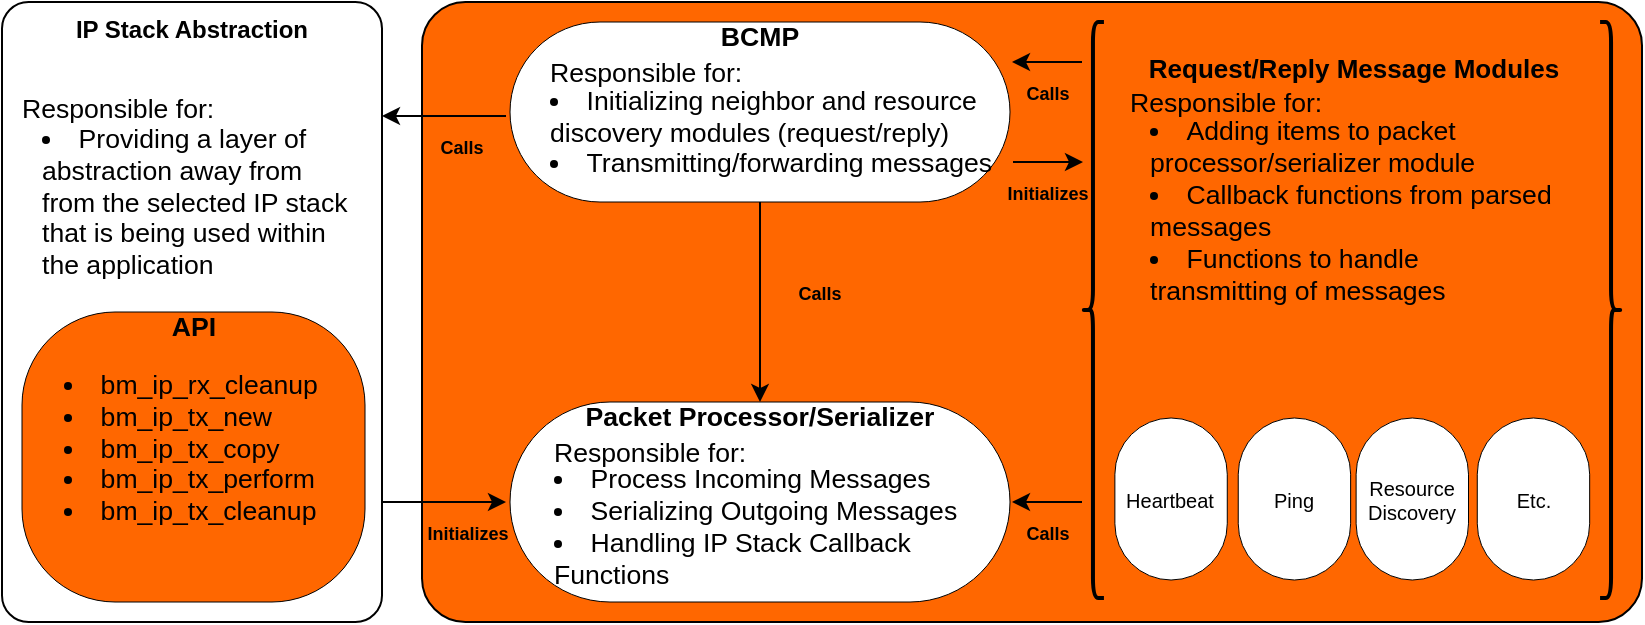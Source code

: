 <mxfile version="24.7.17">
  <diagram name="Page-1" id="HMv95JZd37HtdOTtruG_">
    <mxGraphModel dx="708" dy="454" grid="1" gridSize="10" guides="1" tooltips="1" connect="1" arrows="1" fold="1" page="1" pageScale="1" pageWidth="850" pageHeight="1100" math="0" shadow="0">
      <root>
        <mxCell id="0" />
        <mxCell id="1" parent="0" />
        <mxCell id="TYPSVwXlaEJTnAn6_-3O-5" value="&lt;b&gt;IP Stack Abstraction&lt;/b&gt;" style="rounded=1;whiteSpace=wrap;html=1;fillColor=#FFFFFF;strokeColor=#000000;arcSize=7;verticalAlign=top;fontColor=#000000;" vertex="1" parent="1">
          <mxGeometry x="16" y="420" width="190" height="310" as="geometry" />
        </mxCell>
        <mxCell id="gICdmpGwAMncEI22UhPr-41" value="" style="rounded=1;whiteSpace=wrap;html=1;fillColor=#FF6700;strokeColor=#000000;arcSize=7;" parent="1" vertex="1">
          <mxGeometry x="226" y="420" width="610" height="310" as="geometry" />
        </mxCell>
        <mxCell id="gICdmpGwAMncEI22UhPr-7" value="BCMP" style="html=1;overflow=block;blockSpacing=1;whiteSpace=wrap;fontSize=13.3;fontStyle=1;spacing=0;strokeColor=#000000;fillOpacity=100;rounded=1;absoluteArcSize=1;arcSize=108;fillColor=#FFFFFF;strokeWidth=NaN;container=1;pointerEvents=0;collapsible=0;recursiveResize=0;lucidId=lJpaGHonDv_a;verticalAlign=top;fontColor=#000000;" parent="1" vertex="1">
          <mxGeometry x="270" y="430" width="250" height="90" as="geometry" />
        </mxCell>
        <mxCell id="gICdmpGwAMncEI22UhPr-8" value="Responsible for:" style="html=1;overflow=block;blockSpacing=1;whiteSpace=wrap;fontSize=13.3;fontColor=#000000;align=left;spacing=0;verticalAlign=middle;strokeColor=none;strokeOpacity=100;fillOpacity=100;rounded=1;absoluteArcSize=1;arcSize=9;fillColor=none;strokeWidth=1.5;lucidId=sTpa8f46LPAu;" parent="gICdmpGwAMncEI22UhPr-7" vertex="1">
          <mxGeometry x="20" width="391" height="50" as="geometry" />
        </mxCell>
        <mxCell id="gICdmpGwAMncEI22UhPr-9" value="&lt;ul style=&quot;margin: 0px; padding-left: 10px;list-style-position: inside; list-style-type:disc&quot;&gt;&lt;li style=&quot;text-align: left; font-size: 13.3px;&quot;&gt;&lt;span style=&quot;margin-left: 0px;margin-top: -2px;&quot;&gt;&lt;span style=&quot;font-size: 13.3px;&quot;&gt;Initializing neighbor and resource discovery modules (request/reply)&lt;/span&gt;&lt;/span&gt;&lt;/li&gt;&lt;li style=&quot;text-align: left; font-size: 13.3px;&quot;&gt;&lt;span style=&quot;margin-left: 0px;margin-top: -2px;&quot;&gt;&lt;span style=&quot;font-size: 13.3px;&quot;&gt;Transmitting/forwarding messages&lt;/span&gt;&lt;/span&gt;&lt;/li&gt;&lt;/ul&gt;" style="html=1;overflow=block;blockSpacing=1;whiteSpace=wrap;fontSize=13;spacing=0;strokeColor=none;strokeOpacity=100;fillOpacity=100;rounded=1;absoluteArcSize=1;arcSize=9;fillColor=none;strokeWidth=1.5;lucidId=CVpaMHye50hT;container=1;collapsible=0;fontColor=#000000;" parent="gICdmpGwAMncEI22UhPr-7" vertex="1">
          <mxGeometry x="10" y="30" width="240" height="50" as="geometry" />
        </mxCell>
        <mxCell id="gICdmpGwAMncEI22UhPr-5" value="Packet Processor/Serializer&#xa;" style="html=1;overflow=block;blockSpacing=1;whiteSpace=wrap;fontSize=13.3;fontStyle=1;spacing=0;verticalAlign=top;strokeColor=#000000;rounded=1;absoluteArcSize=1;arcSize=165;fillColor=#FFFFFF;strokeWidth=NaN;container=1;pointerEvents=0;collapsible=0;recursiveResize=0;lucidId=_Jpa2be36_ob;fontColor=#000000;" parent="1" vertex="1">
          <mxGeometry x="270" y="620" width="250" height="100" as="geometry" />
        </mxCell>
        <mxCell id="gICdmpGwAMncEI22UhPr-6" value="Responsible for:" style="html=1;overflow=block;blockSpacing=1;whiteSpace=wrap;fontSize=13.3;fontColor=#000000;align=left;spacing=0;strokeColor=none;strokeOpacity=100;fillOpacity=100;rounded=1;absoluteArcSize=1;arcSize=9;fillColor=none;strokeWidth=1.5;lucidId=.QpagCGe7F4O;" parent="gICdmpGwAMncEI22UhPr-5" vertex="1">
          <mxGeometry x="22" y="10" width="228" height="30" as="geometry" />
        </mxCell>
        <mxCell id="gICdmpGwAMncEI22UhPr-23" value="&lt;ul style=&quot;margin: 0px; padding-left: 10px;list-style-position: inside; list-style-type:disc&quot;&gt;&lt;li style=&quot;text-align: left; font-size: 13.3px;&quot;&gt;&lt;span style=&quot;margin-left: 0px;margin-top: -2px;&quot;&gt;&lt;span style=&quot;font-size: 13.3px;&quot;&gt;Process Incoming Messages&lt;/span&gt;&lt;/span&gt;&lt;/li&gt;&lt;li style=&quot;text-align: left; font-size: 13.3px;&quot;&gt;&lt;span style=&quot;margin-left: 0px;margin-top: -2px;&quot;&gt;&lt;span style=&quot;font-size: 13.3px;&quot;&gt;Serializing Outgoing Messages&lt;/span&gt;&lt;/span&gt;&lt;/li&gt;&lt;li style=&quot;text-align: left; font-size: 13.3px;&quot;&gt;&lt;span style=&quot;margin-left: 0px;margin-top: -2px;&quot;&gt;&lt;span style=&quot;font-size: 13.3px;&quot;&gt;Handling IP Stack Callback Functions&lt;/span&gt;&lt;/span&gt;&lt;/li&gt;&lt;/ul&gt;" style="html=1;overflow=block;blockSpacing=1;whiteSpace=wrap;fontSize=13;spacing=0;strokeColor=none;strokeOpacity=100;fillOpacity=100;rounded=1;absoluteArcSize=1;arcSize=9;fillColor=none;strokeWidth=1.5;lucidId=sSpamT7Exnb7;container=1;collapsible=0;fontColor=#000000;" parent="gICdmpGwAMncEI22UhPr-5" vertex="1">
          <mxGeometry x="12" y="30" width="220" height="45" as="geometry" />
        </mxCell>
        <mxCell id="TYPSVwXlaEJTnAn6_-3O-6" value="&lt;ul style=&quot;margin: 0px; padding-left: 10px;list-style-position: inside; list-style-type:disc&quot;&gt;&lt;li style=&quot;text-align: left; font-size: 13.3px;&quot;&gt;Providing a layer of abstraction away from from the selected IP stack that is being used within the application&lt;/li&gt;&lt;/ul&gt;" style="html=1;overflow=block;blockSpacing=1;whiteSpace=wrap;fontSize=13;spacing=0;strokeColor=none;strokeOpacity=100;fillOpacity=100;rounded=1;absoluteArcSize=1;arcSize=9;fillColor=none;strokeWidth=1.5;lucidId=CVpaMHye50hT;container=1;collapsible=0;fontColor=#000000;" vertex="1" parent="1">
          <mxGeometry x="26" y="480" width="170" height="80" as="geometry" />
        </mxCell>
        <mxCell id="TYPSVwXlaEJTnAn6_-3O-7" value="Responsible for:" style="html=1;overflow=block;blockSpacing=1;whiteSpace=wrap;fontSize=13.3;fontColor=#000000;align=left;spacing=0;verticalAlign=middle;strokeColor=none;strokeOpacity=100;fillOpacity=100;rounded=1;absoluteArcSize=1;arcSize=9;fillColor=none;strokeWidth=1.5;lucidId=sTpa8f46LPAu;" vertex="1" parent="TYPSVwXlaEJTnAn6_-3O-6">
          <mxGeometry y="-32" width="170" height="50" as="geometry" />
        </mxCell>
        <mxCell id="TYPSVwXlaEJTnAn6_-3O-18" value="" style="group" vertex="1" connectable="0" parent="1">
          <mxGeometry x="26" y="435" width="171.5" height="285" as="geometry" />
        </mxCell>
        <mxCell id="TYPSVwXlaEJTnAn6_-3O-19" value="API" style="html=1;overflow=block;blockSpacing=1;whiteSpace=wrap;fontSize=13.3;fontStyle=1;spacing=0;verticalAlign=top;strokeColor=#000000;rounded=1;absoluteArcSize=1;arcSize=93;fillColor=#FF6700;strokeWidth=NaN;container=0;pointerEvents=0;collapsible=0;recursiveResize=0;lucidId=_Jpa2be36_ob;fontColor=#000000;" vertex="1" parent="TYPSVwXlaEJTnAn6_-3O-18">
          <mxGeometry y="140" width="171.5" height="145" as="geometry" />
        </mxCell>
        <mxCell id="TYPSVwXlaEJTnAn6_-3O-20" value="&lt;ul style=&quot;margin: 0px; padding-left: 10px;list-style-position: inside; list-style-type:disc&quot;&gt;&lt;li style=&quot;text-align: left; font-size: 13.3px;&quot;&gt;bm_ip_rx_cleanup&lt;/li&gt;&lt;li style=&quot;text-align: left; font-size: 13.3px;&quot;&gt;bm_ip_tx_new&lt;/li&gt;&lt;li style=&quot;text-align: left; font-size: 13.3px;&quot;&gt;bm_ip_tx_copy&lt;/li&gt;&lt;li style=&quot;text-align: left; font-size: 13.3px;&quot;&gt;bm_ip_tx_perform&lt;/li&gt;&lt;li style=&quot;text-align: left; font-size: 13.3px;&quot;&gt;bm_ip_tx_cleanup&lt;/li&gt;&lt;/ul&gt;" style="html=1;overflow=block;blockSpacing=1;whiteSpace=wrap;fontSize=13;spacing=0;strokeColor=none;strokeOpacity=100;fillOpacity=100;rounded=1;absoluteArcSize=1;arcSize=9;fillColor=none;strokeWidth=1.5;lucidId=sSpamT7Exnb7;container=1;collapsible=0;fontColor=#000000;" vertex="1" parent="TYPSVwXlaEJTnAn6_-3O-18">
          <mxGeometry x="10.75" y="152.5" width="150" height="110" as="geometry" />
        </mxCell>
        <mxCell id="TYPSVwXlaEJTnAn6_-3O-22" value="" style="endArrow=classic;html=1;rounded=0;" edge="1" parent="1">
          <mxGeometry width="50" height="50" relative="1" as="geometry">
            <mxPoint x="556" y="450" as="sourcePoint" />
            <mxPoint x="521" y="450" as="targetPoint" />
          </mxGeometry>
        </mxCell>
        <mxCell id="TYPSVwXlaEJTnAn6_-3O-24" value="&lt;font style=&quot;font-size: 9px;&quot;&gt;Calls&lt;/font&gt;" style="text;html=1;align=center;verticalAlign=middle;whiteSpace=wrap;rounded=0;fontStyle=1" vertex="1" parent="1">
          <mxGeometry x="509" y="670" width="60" height="30" as="geometry" />
        </mxCell>
        <mxCell id="TYPSVwXlaEJTnAn6_-3O-25" value="&lt;font style=&quot;font-size: 9px;&quot;&gt;Calls&lt;/font&gt;" style="text;html=1;align=center;verticalAlign=middle;whiteSpace=wrap;rounded=0;fontStyle=1" vertex="1" parent="1">
          <mxGeometry x="509" y="450" width="60" height="30" as="geometry" />
        </mxCell>
        <mxCell id="TYPSVwXlaEJTnAn6_-3O-23" value="" style="endArrow=classic;html=1;rounded=0;" edge="1" parent="1">
          <mxGeometry width="50" height="50" relative="1" as="geometry">
            <mxPoint x="556" y="670" as="sourcePoint" />
            <mxPoint x="521" y="670" as="targetPoint" />
          </mxGeometry>
        </mxCell>
        <mxCell id="TYPSVwXlaEJTnAn6_-3O-26" value="" style="endArrow=classic;html=1;rounded=0;" edge="1" parent="1">
          <mxGeometry width="50" height="50" relative="1" as="geometry">
            <mxPoint x="268" y="477" as="sourcePoint" />
            <mxPoint x="206" y="477" as="targetPoint" />
          </mxGeometry>
        </mxCell>
        <mxCell id="TYPSVwXlaEJTnAn6_-3O-27" value="&lt;font style=&quot;font-size: 9px;&quot;&gt;Calls&lt;/font&gt;" style="text;html=1;align=center;verticalAlign=middle;whiteSpace=wrap;rounded=0;fontStyle=1" vertex="1" parent="1">
          <mxGeometry x="216" y="477" width="60" height="30" as="geometry" />
        </mxCell>
        <mxCell id="TYPSVwXlaEJTnAn6_-3O-28" value="" style="endArrow=classic;html=1;rounded=0;" edge="1" parent="1">
          <mxGeometry width="50" height="50" relative="1" as="geometry">
            <mxPoint x="206" y="670" as="sourcePoint" />
            <mxPoint x="268" y="670" as="targetPoint" />
          </mxGeometry>
        </mxCell>
        <mxCell id="TYPSVwXlaEJTnAn6_-3O-30" value="&lt;font style=&quot;font-size: 9px;&quot;&gt;Initializes&lt;/font&gt;" style="text;html=1;align=center;verticalAlign=middle;whiteSpace=wrap;rounded=0;fontStyle=1" vertex="1" parent="1">
          <mxGeometry x="219" y="670" width="60" height="30" as="geometry" />
        </mxCell>
        <mxCell id="TYPSVwXlaEJTnAn6_-3O-31" value="" style="endArrow=classic;html=1;rounded=0;entryX=0.5;entryY=0;entryDx=0;entryDy=0;exitX=0.5;exitY=1;exitDx=0;exitDy=0;" edge="1" parent="1" source="gICdmpGwAMncEI22UhPr-7" target="gICdmpGwAMncEI22UhPr-5">
          <mxGeometry width="50" height="50" relative="1" as="geometry">
            <mxPoint x="396" y="550" as="sourcePoint" />
            <mxPoint x="346" y="600" as="targetPoint" />
          </mxGeometry>
        </mxCell>
        <mxCell id="TYPSVwXlaEJTnAn6_-3O-32" value="&lt;font style=&quot;font-size: 9px;&quot;&gt;Calls&lt;/font&gt;" style="text;html=1;align=center;verticalAlign=middle;whiteSpace=wrap;rounded=0;fontStyle=1" vertex="1" parent="1">
          <mxGeometry x="395" y="550" width="60" height="30" as="geometry" />
        </mxCell>
        <mxCell id="gICdmpGwAMncEI22UhPr-2" value="" style="group;html=1;fillColor=none;fontColor=#FFFFFF;" parent="1" vertex="1">
          <mxGeometry x="572.34" y="448" width="246.7" height="282" as="geometry" />
        </mxCell>
        <mxCell id="TYPSVwXlaEJTnAn6_-3O-13" value="" style="group" vertex="1" connectable="0" parent="gICdmpGwAMncEI22UhPr-2">
          <mxGeometry x="1.482" y="-9.724" width="235.736" height="87.517" as="geometry" />
        </mxCell>
        <mxCell id="gICdmpGwAMncEI22UhPr-22" value="Responsible for:" style="html=1;overflow=block;blockSpacing=1;whiteSpace=wrap;fontSize=13.3;fontColor=#000000;align=left;spacing=0;verticalAlign=middle;strokeColor=none;strokeOpacity=100;fillOpacity=100;rounded=1;absoluteArcSize=1;arcSize=9;fillColor=none;strokeWidth=1.5;lucidId=D7pa3C4U9oIy;" parent="TYPSVwXlaEJTnAn6_-3O-13" vertex="1">
          <mxGeometry x="6.579" width="214.355" height="63.207" as="geometry" />
        </mxCell>
        <mxCell id="gICdmpGwAMncEI22UhPr-24" value="&lt;ul style=&quot;margin: 0px; padding-left: 10px;list-style-position: inside; list-style-type:disc&quot;&gt;&lt;li style=&quot;text-align: left; font-size: 13.3px;&quot;&gt;&lt;span style=&quot;margin-left: 0px;margin-top: -2px;&quot;&gt;&lt;span style=&quot;font-size: 13.3px;&quot;&gt;&lt;font&gt;Adding items to packet processor/serializer module&lt;/font&gt;&lt;/span&gt;&lt;/span&gt;&lt;/li&gt;&lt;li style=&quot;text-align: left; font-size: 13.3px;&quot;&gt;&lt;span style=&quot;margin-left: 0px;margin-top: -2px;&quot;&gt;&lt;span style=&quot;font-size: 13.3px;&quot;&gt;&lt;font&gt;Callback functions from parsed messages&lt;/font&gt;&lt;/span&gt;&lt;/span&gt;&lt;/li&gt;&lt;li style=&quot;text-align: left; font-size: 13.3px;&quot;&gt;&lt;span style=&quot;margin-left: 0px;margin-top: -2px;&quot;&gt;&lt;span style=&quot;font-size: 13.3px;&quot;&gt;&lt;font&gt;Functions to handle transmitting of messages&lt;/font&gt;&lt;/span&gt;&lt;/span&gt;&lt;/li&gt;&lt;/ul&gt;" style="html=1;overflow=block;blockSpacing=1;whiteSpace=wrap;fontSize=13;spacing=0;strokeColor=none;strokeOpacity=100;fillOpacity=100;rounded=1;absoluteArcSize=1;arcSize=9;fillColor=none;strokeWidth=1.5;lucidId=a-paCy000fOc;fontColor=#000000;" parent="TYPSVwXlaEJTnAn6_-3O-13" vertex="1">
          <mxGeometry x="6.579" y="38.897" width="214.355" height="48.621" as="geometry" />
        </mxCell>
        <mxCell id="gICdmpGwAMncEI22UhPr-36" value="&lt;font style=&quot;font-size: 13px;&quot;&gt;&lt;b style=&quot;&quot;&gt;Request/Reply Message Modules&lt;/b&gt;&lt;/font&gt;" style="text;html=1;align=center;verticalAlign=middle;whiteSpace=wrap;rounded=0;fontColor=#000000;" parent="TYPSVwXlaEJTnAn6_-3O-13" vertex="1">
          <mxGeometry width="235.736" height="29.172" as="geometry" />
        </mxCell>
        <mxCell id="gICdmpGwAMncEI22UhPr-25" value="" style="shape=curlyBracket;whiteSpace=wrap;html=1;rounded=1;flipH=1;labelPosition=right;verticalLabelPosition=middle;align=left;verticalAlign=middle;strokeColor=#000000;strokeWidth=2;size=0.5;" parent="1" vertex="1">
          <mxGeometry x="815.036" y="430" width="10.964" height="288" as="geometry" />
        </mxCell>
        <mxCell id="gICdmpGwAMncEI22UhPr-26" value="" style="shape=curlyBracket;whiteSpace=wrap;html=1;rounded=1;labelPosition=left;verticalLabelPosition=middle;align=right;verticalAlign=middle;strokeColor=#000000;strokeWidth=2;" parent="1" vertex="1">
          <mxGeometry x="556" y="430" width="10.964" height="288" as="geometry" />
        </mxCell>
        <mxCell id="gICdmpGwAMncEI22UhPr-30" value="&lt;span style=&quot;font-weight: normal; font-size: 10px;&quot;&gt;Ping&lt;/span&gt;" style="html=1;overflow=block;blockSpacing=1;whiteSpace=wrap;fontSize=10;fontStyle=1;spacing=0;verticalAlign=middle;strokeColor=#000000;rounded=1;absoluteArcSize=1;arcSize=165;fillColor=#FFFFFF;strokeWidth=NaN;container=1;pointerEvents=0;collapsible=0;recursiveResize=0;lucidId=_Jpa2be36_ob;fontColor=#000000;align=center;labelPosition=center;verticalLabelPosition=middle;" parent="1" vertex="1">
          <mxGeometry x="634.122" y="628" width="56.193" height="81" as="geometry" />
        </mxCell>
        <mxCell id="gICdmpGwAMncEI22UhPr-27" value="&lt;span style=&quot;font-weight: normal; font-size: 10px;&quot;&gt;Heartbeat&lt;/span&gt;" style="html=1;overflow=block;blockSpacing=1;whiteSpace=wrap;fontSize=10;fontStyle=1;spacing=0;verticalAlign=middle;strokeColor=#000000;rounded=1;absoluteArcSize=1;arcSize=165;fillColor=#FFFFFF;strokeWidth=NaN;container=1;pointerEvents=0;collapsible=0;recursiveResize=0;lucidId=_Jpa2be36_ob;fontColor=#000000;align=center;labelPosition=center;verticalLabelPosition=middle;" parent="1" vertex="1">
          <mxGeometry x="572.447" y="628" width="56.193" height="81" as="geometry" />
        </mxCell>
        <mxCell id="gICdmpGwAMncEI22UhPr-31" value="&lt;span style=&quot;font-weight: normal; font-size: 10px;&quot;&gt;Resource Discovery&lt;/span&gt;" style="html=1;overflow=block;blockSpacing=1;whiteSpace=wrap;fontSize=10;fontStyle=1;spacing=0;verticalAlign=middle;strokeColor=#000000;rounded=1;absoluteArcSize=1;arcSize=165;fillColor=#FFFFFF;strokeWidth=NaN;container=1;pointerEvents=0;collapsible=0;recursiveResize=0;lucidId=_Jpa2be36_ob;fontColor=#000000;align=center;labelPosition=center;verticalLabelPosition=middle;" parent="1" vertex="1">
          <mxGeometry x="693.056" y="628" width="56.193" height="81" as="geometry" />
        </mxCell>
        <mxCell id="gICdmpGwAMncEI22UhPr-32" value="&lt;span style=&quot;font-weight: normal; font-size: 10px;&quot;&gt;Etc.&lt;/span&gt;" style="html=1;overflow=block;blockSpacing=1;whiteSpace=wrap;fontSize=10;fontStyle=1;spacing=0;verticalAlign=middle;strokeColor=#000000;rounded=1;absoluteArcSize=1;arcSize=165;fillColor=#FFFFFF;strokeWidth=NaN;container=1;pointerEvents=0;collapsible=0;recursiveResize=0;lucidId=_Jpa2be36_ob;fontColor=#000000;align=center;labelPosition=center;verticalLabelPosition=middle;" parent="1" vertex="1">
          <mxGeometry x="753.635" y="628" width="56.193" height="81" as="geometry" />
        </mxCell>
        <mxCell id="TYPSVwXlaEJTnAn6_-3O-33" value="" style="endArrow=classic;html=1;rounded=0;" edge="1" parent="1">
          <mxGeometry width="50" height="50" relative="1" as="geometry">
            <mxPoint x="521.5" y="500" as="sourcePoint" />
            <mxPoint x="556.5" y="500" as="targetPoint" />
          </mxGeometry>
        </mxCell>
        <mxCell id="TYPSVwXlaEJTnAn6_-3O-34" value="&lt;font style=&quot;font-size: 9px;&quot;&gt;Initializes&lt;/font&gt;" style="text;html=1;align=center;verticalAlign=middle;whiteSpace=wrap;rounded=0;fontStyle=1" vertex="1" parent="1">
          <mxGeometry x="509" y="500" width="60" height="30" as="geometry" />
        </mxCell>
      </root>
    </mxGraphModel>
  </diagram>
</mxfile>
